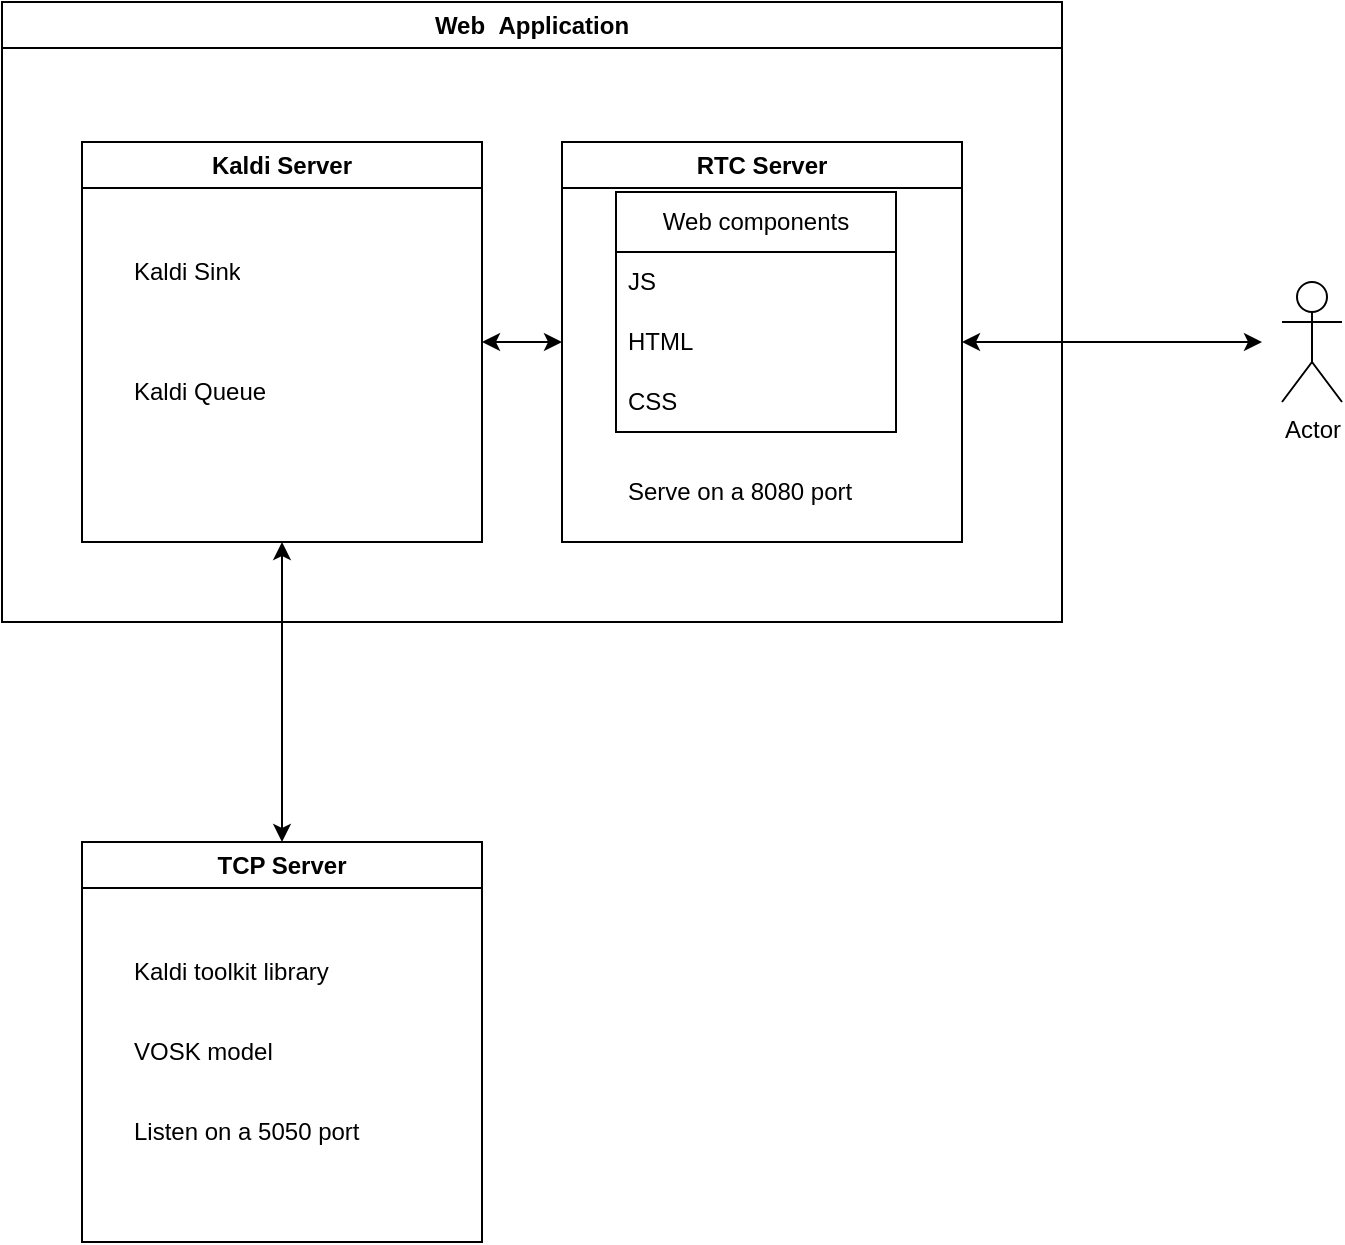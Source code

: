 <mxfile version="23.1.3" type="github">
  <diagram name="Page-1" id="jDGg2XDlnrftS6wZm5wk">
    <mxGraphModel dx="1078" dy="704" grid="1" gridSize="10" guides="1" tooltips="1" connect="1" arrows="1" fold="1" page="1" pageScale="1" pageWidth="827" pageHeight="1169" math="0" shadow="0">
      <root>
        <mxCell id="0" />
        <mxCell id="1" parent="0" />
        <mxCell id="-10hCrtmPuV3ppHZvTB7-1" value="TCP Server" style="swimlane;whiteSpace=wrap;html=1;" vertex="1" parent="1">
          <mxGeometry x="560" y="630" width="200" height="200" as="geometry" />
        </mxCell>
        <mxCell id="-10hCrtmPuV3ppHZvTB7-15" value="Kaldi toolkit library&amp;nbsp;" style="text;strokeColor=none;fillColor=none;align=left;verticalAlign=middle;spacingLeft=4;spacingRight=4;overflow=hidden;points=[[0,0.5],[1,0.5]];portConstraint=eastwest;rotatable=0;whiteSpace=wrap;html=1;" vertex="1" parent="-10hCrtmPuV3ppHZvTB7-1">
          <mxGeometry x="20" y="50" width="130" height="30" as="geometry" />
        </mxCell>
        <mxCell id="-10hCrtmPuV3ppHZvTB7-16" value="VOSK model" style="text;strokeColor=none;fillColor=none;align=left;verticalAlign=middle;spacingLeft=4;spacingRight=4;overflow=hidden;points=[[0,0.5],[1,0.5]];portConstraint=eastwest;rotatable=0;whiteSpace=wrap;html=1;" vertex="1" parent="-10hCrtmPuV3ppHZvTB7-1">
          <mxGeometry x="20" y="90" width="130" height="30" as="geometry" />
        </mxCell>
        <mxCell id="-10hCrtmPuV3ppHZvTB7-19" value="Listen on a 5050 port" style="text;strokeColor=none;fillColor=none;align=left;verticalAlign=middle;spacingLeft=4;spacingRight=4;overflow=hidden;points=[[0,0.5],[1,0.5]];portConstraint=eastwest;rotatable=0;whiteSpace=wrap;html=1;" vertex="1" parent="-10hCrtmPuV3ppHZvTB7-1">
          <mxGeometry x="20" y="130" width="130" height="30" as="geometry" />
        </mxCell>
        <mxCell id="-10hCrtmPuV3ppHZvTB7-2" value="Web &amp;nbsp;Application" style="swimlane;whiteSpace=wrap;html=1;" vertex="1" parent="1">
          <mxGeometry x="520" y="210" width="530" height="310" as="geometry" />
        </mxCell>
        <mxCell id="-10hCrtmPuV3ppHZvTB7-3" value="Kaldi Server" style="swimlane;whiteSpace=wrap;html=1;" vertex="1" parent="-10hCrtmPuV3ppHZvTB7-2">
          <mxGeometry x="40" y="70" width="200" height="200" as="geometry" />
        </mxCell>
        <mxCell id="-10hCrtmPuV3ppHZvTB7-22" value="Kaldi Sink" style="text;strokeColor=none;fillColor=none;align=left;verticalAlign=middle;spacingLeft=4;spacingRight=4;overflow=hidden;points=[[0,0.5],[1,0.5]];portConstraint=eastwest;rotatable=0;whiteSpace=wrap;html=1;" vertex="1" parent="-10hCrtmPuV3ppHZvTB7-3">
          <mxGeometry x="20.0" y="50" width="80" height="30" as="geometry" />
        </mxCell>
        <mxCell id="-10hCrtmPuV3ppHZvTB7-23" value="Kaldi Queue" style="text;strokeColor=none;fillColor=none;align=left;verticalAlign=middle;spacingLeft=4;spacingRight=4;overflow=hidden;points=[[0,0.5],[1,0.5]];portConstraint=eastwest;rotatable=0;whiteSpace=wrap;html=1;" vertex="1" parent="-10hCrtmPuV3ppHZvTB7-3">
          <mxGeometry x="20.0" y="110" width="80" height="30" as="geometry" />
        </mxCell>
        <mxCell id="-10hCrtmPuV3ppHZvTB7-6" value="RTC Server" style="swimlane;whiteSpace=wrap;html=1;" vertex="1" parent="1">
          <mxGeometry x="800" y="280" width="200" height="200" as="geometry" />
        </mxCell>
        <mxCell id="-10hCrtmPuV3ppHZvTB7-7" value="Web components" style="swimlane;fontStyle=0;childLayout=stackLayout;horizontal=1;startSize=30;horizontalStack=0;resizeParent=1;resizeParentMax=0;resizeLast=0;collapsible=1;marginBottom=0;whiteSpace=wrap;html=1;" vertex="1" parent="-10hCrtmPuV3ppHZvTB7-6">
          <mxGeometry x="27" y="25" width="140" height="120" as="geometry" />
        </mxCell>
        <mxCell id="-10hCrtmPuV3ppHZvTB7-8" value="JS" style="text;strokeColor=none;fillColor=none;align=left;verticalAlign=middle;spacingLeft=4;spacingRight=4;overflow=hidden;points=[[0,0.5],[1,0.5]];portConstraint=eastwest;rotatable=0;whiteSpace=wrap;html=1;" vertex="1" parent="-10hCrtmPuV3ppHZvTB7-7">
          <mxGeometry y="30" width="140" height="30" as="geometry" />
        </mxCell>
        <mxCell id="-10hCrtmPuV3ppHZvTB7-9" value="HTML" style="text;strokeColor=none;fillColor=none;align=left;verticalAlign=middle;spacingLeft=4;spacingRight=4;overflow=hidden;points=[[0,0.5],[1,0.5]];portConstraint=eastwest;rotatable=0;whiteSpace=wrap;html=1;" vertex="1" parent="-10hCrtmPuV3ppHZvTB7-7">
          <mxGeometry y="60" width="140" height="30" as="geometry" />
        </mxCell>
        <mxCell id="-10hCrtmPuV3ppHZvTB7-10" value="CSS" style="text;strokeColor=none;fillColor=none;align=left;verticalAlign=middle;spacingLeft=4;spacingRight=4;overflow=hidden;points=[[0,0.5],[1,0.5]];portConstraint=eastwest;rotatable=0;whiteSpace=wrap;html=1;" vertex="1" parent="-10hCrtmPuV3ppHZvTB7-7">
          <mxGeometry y="90" width="140" height="30" as="geometry" />
        </mxCell>
        <mxCell id="-10hCrtmPuV3ppHZvTB7-24" value="Serve on a 8080 port" style="text;strokeColor=none;fillColor=none;align=left;verticalAlign=middle;spacingLeft=4;spacingRight=4;overflow=hidden;points=[[0,0.5],[1,0.5]];portConstraint=eastwest;rotatable=0;whiteSpace=wrap;html=1;" vertex="1" parent="-10hCrtmPuV3ppHZvTB7-6">
          <mxGeometry x="27" y="160" width="133" height="30" as="geometry" />
        </mxCell>
        <mxCell id="-10hCrtmPuV3ppHZvTB7-18" value="" style="endArrow=classic;startArrow=classic;html=1;rounded=0;exitX=0.5;exitY=0;exitDx=0;exitDy=0;entryX=0.5;entryY=1;entryDx=0;entryDy=0;" edge="1" parent="1" source="-10hCrtmPuV3ppHZvTB7-1" target="-10hCrtmPuV3ppHZvTB7-3">
          <mxGeometry width="50" height="50" relative="1" as="geometry">
            <mxPoint x="910" y="510" as="sourcePoint" />
            <mxPoint x="960" y="460" as="targetPoint" />
          </mxGeometry>
        </mxCell>
        <mxCell id="-10hCrtmPuV3ppHZvTB7-20" value="" style="endArrow=classic;startArrow=classic;html=1;rounded=0;entryX=1;entryY=0.5;entryDx=0;entryDy=0;" edge="1" parent="1" target="-10hCrtmPuV3ppHZvTB7-6">
          <mxGeometry width="50" height="50" relative="1" as="geometry">
            <mxPoint x="1150" y="380" as="sourcePoint" />
            <mxPoint x="1140.0" y="370" as="targetPoint" />
          </mxGeometry>
        </mxCell>
        <mxCell id="-10hCrtmPuV3ppHZvTB7-25" value="" style="endArrow=classic;startArrow=classic;html=1;rounded=0;entryX=1;entryY=0.5;entryDx=0;entryDy=0;" edge="1" parent="1" target="-10hCrtmPuV3ppHZvTB7-3">
          <mxGeometry width="50" height="50" relative="1" as="geometry">
            <mxPoint x="800" y="380" as="sourcePoint" />
            <mxPoint x="1010" y="390" as="targetPoint" />
          </mxGeometry>
        </mxCell>
        <mxCell id="-10hCrtmPuV3ppHZvTB7-26" value="Actor" style="shape=umlActor;verticalLabelPosition=bottom;verticalAlign=top;html=1;outlineConnect=0;" vertex="1" parent="1">
          <mxGeometry x="1160" y="350" width="30" height="60" as="geometry" />
        </mxCell>
      </root>
    </mxGraphModel>
  </diagram>
</mxfile>
